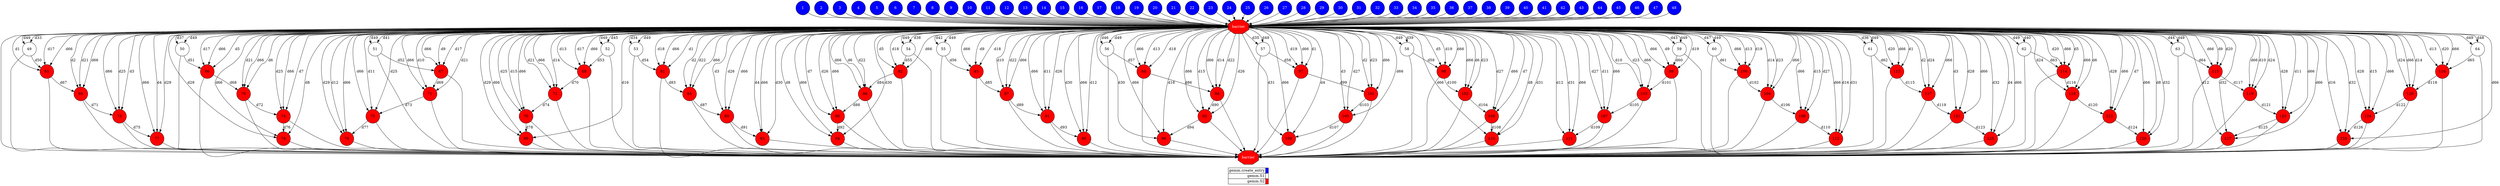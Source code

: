 digraph {
  rankdir=TB;
  labeljust="l";
  subgraph dependence_graph {
    ranksep=0.20;
    node[height=0.75];

1[shape=circle, style=filled fillcolor="#0000ff" fontcolor="#ffffff"];
2[shape=circle, style=filled fillcolor="#0000ff" fontcolor="#ffffff"];
3[shape=circle, style=filled fillcolor="#0000ff" fontcolor="#ffffff"];
4[shape=circle, style=filled fillcolor="#0000ff" fontcolor="#ffffff"];
5[shape=circle, style=filled fillcolor="#0000ff" fontcolor="#ffffff"];
6[shape=circle, style=filled fillcolor="#0000ff" fontcolor="#ffffff"];
7[shape=circle, style=filled fillcolor="#0000ff" fontcolor="#ffffff"];
8[shape=circle, style=filled fillcolor="#0000ff" fontcolor="#ffffff"];
9[shape=circle, style=filled fillcolor="#0000ff" fontcolor="#ffffff"];
10[shape=circle, style=filled fillcolor="#0000ff" fontcolor="#ffffff"];
11[shape=circle, style=filled fillcolor="#0000ff" fontcolor="#ffffff"];
12[shape=circle, style=filled fillcolor="#0000ff" fontcolor="#ffffff"];
13[shape=circle, style=filled fillcolor="#0000ff" fontcolor="#ffffff"];
14[shape=circle, style=filled fillcolor="#0000ff" fontcolor="#ffffff"];
15[shape=circle, style=filled fillcolor="#0000ff" fontcolor="#ffffff"];
16[shape=circle, style=filled fillcolor="#0000ff" fontcolor="#ffffff"];
17[shape=circle, style=filled fillcolor="#0000ff" fontcolor="#ffffff"];
18[shape=circle, style=filled fillcolor="#0000ff" fontcolor="#ffffff"];
19[shape=circle, style=filled fillcolor="#0000ff" fontcolor="#ffffff"];
20[shape=circle, style=filled fillcolor="#0000ff" fontcolor="#ffffff"];
21[shape=circle, style=filled fillcolor="#0000ff" fontcolor="#ffffff"];
22[shape=circle, style=filled fillcolor="#0000ff" fontcolor="#ffffff"];
23[shape=circle, style=filled fillcolor="#0000ff" fontcolor="#ffffff"];
24[shape=circle, style=filled fillcolor="#0000ff" fontcolor="#ffffff"];
25[shape=circle, style=filled fillcolor="#0000ff" fontcolor="#ffffff"];
26[shape=circle, style=filled fillcolor="#0000ff" fontcolor="#ffffff"];
27[shape=circle, style=filled fillcolor="#0000ff" fontcolor="#ffffff"];
28[shape=circle, style=filled fillcolor="#0000ff" fontcolor="#ffffff"];
29[shape=circle, style=filled fillcolor="#0000ff" fontcolor="#ffffff"];
30[shape=circle, style=filled fillcolor="#0000ff" fontcolor="#ffffff"];
31[shape=circle, style=filled fillcolor="#0000ff" fontcolor="#ffffff"];
32[shape=circle, style=filled fillcolor="#0000ff" fontcolor="#ffffff"];
33[shape=circle, style=filled fillcolor="#0000ff" fontcolor="#ffffff"];
34[shape=circle, style=filled fillcolor="#0000ff" fontcolor="#ffffff"];
35[shape=circle, style=filled fillcolor="#0000ff" fontcolor="#ffffff"];
36[shape=circle, style=filled fillcolor="#0000ff" fontcolor="#ffffff"];
37[shape=circle, style=filled fillcolor="#0000ff" fontcolor="#ffffff"];
38[shape=circle, style=filled fillcolor="#0000ff" fontcolor="#ffffff"];
39[shape=circle, style=filled fillcolor="#0000ff" fontcolor="#ffffff"];
40[shape=circle, style=filled fillcolor="#0000ff" fontcolor="#ffffff"];
41[shape=circle, style=filled fillcolor="#0000ff" fontcolor="#ffffff"];
42[shape=circle, style=filled fillcolor="#0000ff" fontcolor="#ffffff"];
43[shape=circle, style=filled fillcolor="#0000ff" fontcolor="#ffffff"];
44[shape=circle, style=filled fillcolor="#0000ff" fontcolor="#ffffff"];
45[shape=circle, style=filled fillcolor="#0000ff" fontcolor="#ffffff"];
46[shape=circle, style=filled fillcolor="#0000ff" fontcolor="#ffffff"];
47[shape=circle, style=filled fillcolor="#0000ff" fontcolor="#ffffff"];
48[shape=circle, style=filled fillcolor="#0000ff" fontcolor="#ffffff"];
Synchro1[label="barrier", shape=octagon, style=filled fillcolor="#ff0000" fontcolor="#FFFFFF"];
45 -> Synchro1;
24 -> Synchro1;
10 -> Synchro1;
35 -> Synchro1;
47 -> Synchro1;
19 -> Synchro1;
26 -> Synchro1;
18 -> Synchro1;
12 -> Synchro1;
34 -> Synchro1;
7 -> Synchro1;
28 -> Synchro1;
31 -> Synchro1;
29 -> Synchro1;
8 -> Synchro1;
30 -> Synchro1;
3 -> Synchro1;
5 -> Synchro1;
37 -> Synchro1;
15 -> Synchro1;
48 -> Synchro1;
17 -> Synchro1;
42 -> Synchro1;
9 -> Synchro1;
11 -> Synchro1;
38 -> Synchro1;
46 -> Synchro1;
20 -> Synchro1;
40 -> Synchro1;
41 -> Synchro1;
21 -> Synchro1;
27 -> Synchro1;
23 -> Synchro1;
13 -> Synchro1;
44 -> Synchro1;
32 -> Synchro1;
36 -> Synchro1;
1 -> Synchro1;
33 -> Synchro1;
39 -> Synchro1;
6 -> Synchro1;
16 -> Synchro1;
22 -> Synchro1;
4 -> Synchro1;
14 -> Synchro1;
2 -> Synchro1;
43 -> Synchro1;
25 -> Synchro1;
49[shape=circle, style=filled fillcolor="#ffffff" fontcolor="#000000"];
Synchro1 -> 49[ label="d33" ];
Synchro1 -> 49[ label="d49" ];
50[shape=circle, style=filled fillcolor="#ffffff" fontcolor="#000000"];
Synchro1 -> 50[ label="d37" ];
Synchro1 -> 50[ label="d49" ];
51[shape=circle, style=filled fillcolor="#ffffff" fontcolor="#000000"];
Synchro1 -> 51[ label="d41" ];
Synchro1 -> 51[ label="d49" ];
52[shape=circle, style=filled fillcolor="#ffffff" fontcolor="#000000"];
Synchro1 -> 52[ label="d45" ];
Synchro1 -> 52[ label="d49" ];
53[shape=circle, style=filled fillcolor="#ffffff" fontcolor="#000000"];
Synchro1 -> 53[ label="d34" ];
Synchro1 -> 53[ label="d49" ];
54[shape=circle, style=filled fillcolor="#ffffff" fontcolor="#000000"];
Synchro1 -> 54[ label="d38" ];
Synchro1 -> 54[ label="d49" ];
55[shape=circle, style=filled fillcolor="#ffffff" fontcolor="#000000"];
Synchro1 -> 55[ label="d42" ];
Synchro1 -> 55[ label="d49" ];
56[shape=circle, style=filled fillcolor="#ffffff" fontcolor="#000000"];
Synchro1 -> 56[ label="d46" ];
Synchro1 -> 56[ label="d49" ];
57[shape=circle, style=filled fillcolor="#ffffff" fontcolor="#000000"];
Synchro1 -> 57[ label="d35" ];
Synchro1 -> 57[ label="d49" ];
58[shape=circle, style=filled fillcolor="#ffffff" fontcolor="#000000"];
Synchro1 -> 58[ label="d39" ];
Synchro1 -> 58[ label="d49" ];
59[shape=circle, style=filled fillcolor="#ffffff" fontcolor="#000000"];
Synchro1 -> 59[ label="d43" ];
Synchro1 -> 59[ label="d49" ];
60[shape=circle, style=filled fillcolor="#ffffff" fontcolor="#000000"];
Synchro1 -> 60[ label="d47" ];
Synchro1 -> 60[ label="d49" ];
61[shape=circle, style=filled fillcolor="#ffffff" fontcolor="#000000"];
Synchro1 -> 61[ label="d36" ];
Synchro1 -> 61[ label="d49" ];
62[shape=circle, style=filled fillcolor="#ffffff" fontcolor="#000000"];
Synchro1 -> 62[ label="d40" ];
Synchro1 -> 62[ label="d49" ];
63[shape=circle, style=filled fillcolor="#ffffff" fontcolor="#000000"];
Synchro1 -> 63[ label="d44" ];
Synchro1 -> 63[ label="d49" ];
64[shape=circle, style=filled fillcolor="#ffffff" fontcolor="#000000"];
Synchro1 -> 64[ label="d48" ];
Synchro1 -> 64[ label="d49" ];
65[shape=circle, style=filled fillcolor="#ff0000" fontcolor="#000000"];
49 -> 65[ label="d50" ];
Synchro1 -> 65[ label="d66" ];
Synchro1 -> 65[ label="d1" ];
Synchro1 -> 65[ label="d17" ];
66[shape=circle, style=filled fillcolor="#ff0000" fontcolor="#000000"];
50 -> 66[ label="d51" ];
Synchro1 -> 66[ label="d66" ];
Synchro1 -> 66[ label="d5" ];
Synchro1 -> 66[ label="d17" ];
67[shape=circle, style=filled fillcolor="#ff0000" fontcolor="#000000"];
51 -> 67[ label="d52" ];
Synchro1 -> 67[ label="d66" ];
Synchro1 -> 67[ label="d9" ];
Synchro1 -> 67[ label="d17" ];
68[shape=circle, style=filled fillcolor="#ff0000" fontcolor="#000000"];
52 -> 68[ label="d53" ];
Synchro1 -> 68[ label="d66" ];
Synchro1 -> 68[ label="d13" ];
Synchro1 -> 68[ label="d17" ];
69[shape=circle, style=filled fillcolor="#ff0000" fontcolor="#000000"];
65 -> 69[ label="d67" ];
Synchro1 -> 69[ label="d66" ];
Synchro1 -> 69[ label="d2" ];
Synchro1 -> 69[ label="d21" ];
70[shape=circle, style=filled fillcolor="#ff0000" fontcolor="#000000"];
66 -> 70[ label="d68" ];
Synchro1 -> 70[ label="d66" ];
Synchro1 -> 70[ label="d6" ];
Synchro1 -> 70[ label="d21" ];
71[shape=circle, style=filled fillcolor="#ff0000" fontcolor="#000000"];
67 -> 71[ label="d69" ];
Synchro1 -> 71[ label="d66" ];
Synchro1 -> 71[ label="d10" ];
Synchro1 -> 71[ label="d21" ];
72[shape=circle, style=filled fillcolor="#ff0000" fontcolor="#000000"];
68 -> 72[ label="d70" ];
Synchro1 -> 72[ label="d66" ];
Synchro1 -> 72[ label="d14" ];
Synchro1 -> 72[ label="d21" ];
73[shape=circle, style=filled fillcolor="#ff0000" fontcolor="#000000"];
69 -> 73[ label="d71" ];
Synchro1 -> 73[ label="d66" ];
Synchro1 -> 73[ label="d3" ];
Synchro1 -> 73[ label="d25" ];
74[shape=circle, style=filled fillcolor="#ff0000" fontcolor="#000000"];
70 -> 74[ label="d72" ];
Synchro1 -> 74[ label="d66" ];
Synchro1 -> 74[ label="d7" ];
Synchro1 -> 74[ label="d25" ];
75[shape=circle, style=filled fillcolor="#ff0000" fontcolor="#000000"];
71 -> 75[ label="d73" ];
Synchro1 -> 75[ label="d66" ];
Synchro1 -> 75[ label="d11" ];
Synchro1 -> 75[ label="d25" ];
76[shape=circle, style=filled fillcolor="#ff0000" fontcolor="#000000"];
72 -> 76[ label="d74" ];
Synchro1 -> 76[ label="d66" ];
Synchro1 -> 76[ label="d15" ];
Synchro1 -> 76[ label="d25" ];
77[shape=circle, style=filled fillcolor="#ff0000" fontcolor="#000000"];
73 -> 77[ label="d75" ];
Synchro1 -> 77[ label="d66" ];
Synchro1 -> 77[ label="d4" ];
Synchro1 -> 77[ label="d29" ];
78[shape=circle, style=filled fillcolor="#ff0000" fontcolor="#000000"];
74 -> 78[ label="d76" ];
Synchro1 -> 78[ label="d66" ];
Synchro1 -> 78[ label="d8" ];
Synchro1 -> 78[ label="d29" ];
79[shape=circle, style=filled fillcolor="#ff0000" fontcolor="#000000"];
75 -> 79[ label="d77" ];
Synchro1 -> 79[ label="d66" ];
Synchro1 -> 79[ label="d12" ];
Synchro1 -> 79[ label="d29" ];
80[shape=circle, style=filled fillcolor="#ff0000" fontcolor="#000000"];
76 -> 80[ label="d78" ];
Synchro1 -> 80[ label="d66" ];
Synchro1 -> 80[ label="d16" ];
Synchro1 -> 80[ label="d29" ];
81[shape=circle, style=filled fillcolor="#ff0000" fontcolor="#000000"];
53 -> 81[ label="d54" ];
Synchro1 -> 81[ label="d66" ];
Synchro1 -> 81[ label="d1" ];
Synchro1 -> 81[ label="d18" ];
82[shape=circle, style=filled fillcolor="#ff0000" fontcolor="#000000"];
54 -> 82[ label="d55" ];
Synchro1 -> 82[ label="d66" ];
Synchro1 -> 82[ label="d5" ];
Synchro1 -> 82[ label="d18" ];
83[shape=circle, style=filled fillcolor="#ff0000" fontcolor="#000000"];
55 -> 83[ label="d56" ];
Synchro1 -> 83[ label="d66" ];
Synchro1 -> 83[ label="d9" ];
Synchro1 -> 83[ label="d18" ];
84[shape=circle, style=filled fillcolor="#ff0000" fontcolor="#000000"];
56 -> 84[ label="d57" ];
Synchro1 -> 84[ label="d66" ];
Synchro1 -> 84[ label="d13" ];
Synchro1 -> 84[ label="d18" ];
85[shape=circle, style=filled fillcolor="#ff0000" fontcolor="#000000"];
81 -> 85[ label="d83" ];
Synchro1 -> 85[ label="d66" ];
Synchro1 -> 85[ label="d2" ];
Synchro1 -> 85[ label="d22" ];
86[shape=circle, style=filled fillcolor="#ff0000" fontcolor="#000000"];
82 -> 86[ label="d84" ];
Synchro1 -> 86[ label="d66" ];
Synchro1 -> 86[ label="d6" ];
Synchro1 -> 86[ label="d22" ];
87[shape=circle, style=filled fillcolor="#ff0000" fontcolor="#000000"];
83 -> 87[ label="d85" ];
Synchro1 -> 87[ label="d66" ];
Synchro1 -> 87[ label="d10" ];
Synchro1 -> 87[ label="d22" ];
88[shape=circle, style=filled fillcolor="#ff0000" fontcolor="#000000"];
84 -> 88[ label="d86" ];
Synchro1 -> 88[ label="d66" ];
Synchro1 -> 88[ label="d14" ];
Synchro1 -> 88[ label="d22" ];
89[shape=circle, style=filled fillcolor="#ff0000" fontcolor="#000000"];
85 -> 89[ label="d87" ];
Synchro1 -> 89[ label="d66" ];
Synchro1 -> 89[ label="d3" ];
Synchro1 -> 89[ label="d26" ];
90[shape=circle, style=filled fillcolor="#ff0000" fontcolor="#000000"];
86 -> 90[ label="d88" ];
Synchro1 -> 90[ label="d66" ];
Synchro1 -> 90[ label="d7" ];
Synchro1 -> 90[ label="d26" ];
91[shape=circle, style=filled fillcolor="#ff0000" fontcolor="#000000"];
87 -> 91[ label="d89" ];
Synchro1 -> 91[ label="d66" ];
Synchro1 -> 91[ label="d11" ];
Synchro1 -> 91[ label="d26" ];
92[shape=circle, style=filled fillcolor="#ff0000" fontcolor="#000000"];
88 -> 92[ label="d90" ];
Synchro1 -> 92[ label="d66" ];
Synchro1 -> 92[ label="d15" ];
Synchro1 -> 92[ label="d26" ];
93[shape=circle, style=filled fillcolor="#ff0000" fontcolor="#000000"];
89 -> 93[ label="d91" ];
Synchro1 -> 93[ label="d66" ];
Synchro1 -> 93[ label="d4" ];
Synchro1 -> 93[ label="d30" ];
94[shape=circle, style=filled fillcolor="#ff0000" fontcolor="#000000"];
90 -> 94[ label="d92" ];
Synchro1 -> 94[ label="d66" ];
Synchro1 -> 94[ label="d8" ];
Synchro1 -> 94[ label="d30" ];
95[shape=circle, style=filled fillcolor="#ff0000" fontcolor="#000000"];
91 -> 95[ label="d93" ];
Synchro1 -> 95[ label="d66" ];
Synchro1 -> 95[ label="d12" ];
Synchro1 -> 95[ label="d30" ];
96[shape=circle, style=filled fillcolor="#ff0000" fontcolor="#000000"];
92 -> 96[ label="d94" ];
Synchro1 -> 96[ label="d66" ];
Synchro1 -> 96[ label="d16" ];
Synchro1 -> 96[ label="d30" ];
97[shape=circle, style=filled fillcolor="#ff0000" fontcolor="#000000"];
57 -> 97[ label="d58" ];
Synchro1 -> 97[ label="d66" ];
Synchro1 -> 97[ label="d1" ];
Synchro1 -> 97[ label="d19" ];
98[shape=circle, style=filled fillcolor="#ff0000" fontcolor="#000000"];
58 -> 98[ label="d59" ];
Synchro1 -> 98[ label="d66" ];
Synchro1 -> 98[ label="d5" ];
Synchro1 -> 98[ label="d19" ];
99[shape=circle, style=filled fillcolor="#ff0000" fontcolor="#000000"];
59 -> 99[ label="d60" ];
Synchro1 -> 99[ label="d66" ];
Synchro1 -> 99[ label="d9" ];
Synchro1 -> 99[ label="d19" ];
100[shape=circle, style=filled fillcolor="#ff0000" fontcolor="#000000"];
60 -> 100[ label="d61" ];
Synchro1 -> 100[ label="d66" ];
Synchro1 -> 100[ label="d13" ];
Synchro1 -> 100[ label="d19" ];
101[shape=circle, style=filled fillcolor="#ff0000" fontcolor="#000000"];
97 -> 101[ label="d99" ];
Synchro1 -> 101[ label="d66" ];
Synchro1 -> 101[ label="d2" ];
Synchro1 -> 101[ label="d23" ];
102[shape=circle, style=filled fillcolor="#ff0000" fontcolor="#000000"];
98 -> 102[ label="d100" ];
Synchro1 -> 102[ label="d66" ];
Synchro1 -> 102[ label="d6" ];
Synchro1 -> 102[ label="d23" ];
103[shape=circle, style=filled fillcolor="#ff0000" fontcolor="#000000"];
99 -> 103[ label="d101" ];
Synchro1 -> 103[ label="d66" ];
Synchro1 -> 103[ label="d10" ];
Synchro1 -> 103[ label="d23" ];
104[shape=circle, style=filled fillcolor="#ff0000" fontcolor="#000000"];
100 -> 104[ label="d102" ];
Synchro1 -> 104[ label="d66" ];
Synchro1 -> 104[ label="d14" ];
Synchro1 -> 104[ label="d23" ];
105[shape=circle, style=filled fillcolor="#ff0000" fontcolor="#000000"];
101 -> 105[ label="d103" ];
Synchro1 -> 105[ label="d66" ];
Synchro1 -> 105[ label="d3" ];
Synchro1 -> 105[ label="d27" ];
106[shape=circle, style=filled fillcolor="#ff0000" fontcolor="#000000"];
102 -> 106[ label="d104" ];
Synchro1 -> 106[ label="d66" ];
Synchro1 -> 106[ label="d7" ];
Synchro1 -> 106[ label="d27" ];
107[shape=circle, style=filled fillcolor="#ff0000" fontcolor="#000000"];
103 -> 107[ label="d105" ];
Synchro1 -> 107[ label="d66" ];
Synchro1 -> 107[ label="d11" ];
Synchro1 -> 107[ label="d27" ];
108[shape=circle, style=filled fillcolor="#ff0000" fontcolor="#000000"];
104 -> 108[ label="d106" ];
Synchro1 -> 108[ label="d66" ];
Synchro1 -> 108[ label="d15" ];
Synchro1 -> 108[ label="d27" ];
109[shape=circle, style=filled fillcolor="#ff0000" fontcolor="#000000"];
105 -> 109[ label="d107" ];
Synchro1 -> 109[ label="d66" ];
Synchro1 -> 109[ label="d4" ];
Synchro1 -> 109[ label="d31" ];
110[shape=circle, style=filled fillcolor="#ff0000" fontcolor="#000000"];
106 -> 110[ label="d108" ];
Synchro1 -> 110[ label="d66" ];
Synchro1 -> 110[ label="d8" ];
Synchro1 -> 110[ label="d31" ];
111[shape=circle, style=filled fillcolor="#ff0000" fontcolor="#000000"];
107 -> 111[ label="d109" ];
Synchro1 -> 111[ label="d66" ];
Synchro1 -> 111[ label="d12" ];
Synchro1 -> 111[ label="d31" ];
112[shape=circle, style=filled fillcolor="#ff0000" fontcolor="#000000"];
108 -> 112[ label="d110" ];
Synchro1 -> 112[ label="d66" ];
Synchro1 -> 112[ label="d16" ];
Synchro1 -> 112[ label="d31" ];
113[shape=circle, style=filled fillcolor="#ff0000" fontcolor="#000000"];
61 -> 113[ label="d62" ];
Synchro1 -> 113[ label="d66" ];
Synchro1 -> 113[ label="d1" ];
Synchro1 -> 113[ label="d20" ];
114[shape=circle, style=filled fillcolor="#ff0000" fontcolor="#000000"];
62 -> 114[ label="d63" ];
Synchro1 -> 114[ label="d66" ];
Synchro1 -> 114[ label="d5" ];
Synchro1 -> 114[ label="d20" ];
115[shape=circle, style=filled fillcolor="#ff0000" fontcolor="#000000"];
63 -> 115[ label="d64" ];
Synchro1 -> 115[ label="d66" ];
Synchro1 -> 115[ label="d9" ];
Synchro1 -> 115[ label="d20" ];
116[shape=circle, style=filled fillcolor="#ff0000" fontcolor="#000000"];
64 -> 116[ label="d65" ];
Synchro1 -> 116[ label="d66" ];
Synchro1 -> 116[ label="d13" ];
Synchro1 -> 116[ label="d20" ];
117[shape=circle, style=filled fillcolor="#ff0000" fontcolor="#000000"];
113 -> 117[ label="d115" ];
Synchro1 -> 117[ label="d66" ];
Synchro1 -> 117[ label="d2" ];
Synchro1 -> 117[ label="d24" ];
118[shape=circle, style=filled fillcolor="#ff0000" fontcolor="#000000"];
114 -> 118[ label="d116" ];
Synchro1 -> 118[ label="d66" ];
Synchro1 -> 118[ label="d6" ];
Synchro1 -> 118[ label="d24" ];
119[shape=circle, style=filled fillcolor="#ff0000" fontcolor="#000000"];
115 -> 119[ label="d117" ];
Synchro1 -> 119[ label="d66" ];
Synchro1 -> 119[ label="d10" ];
Synchro1 -> 119[ label="d24" ];
120[shape=circle, style=filled fillcolor="#ff0000" fontcolor="#000000"];
116 -> 120[ label="d118" ];
Synchro1 -> 120[ label="d66" ];
Synchro1 -> 120[ label="d14" ];
Synchro1 -> 120[ label="d24" ];
121[shape=circle, style=filled fillcolor="#ff0000" fontcolor="#000000"];
117 -> 121[ label="d119" ];
Synchro1 -> 121[ label="d66" ];
Synchro1 -> 121[ label="d3" ];
Synchro1 -> 121[ label="d28" ];
122[shape=circle, style=filled fillcolor="#ff0000" fontcolor="#000000"];
118 -> 122[ label="d120" ];
Synchro1 -> 122[ label="d66" ];
Synchro1 -> 122[ label="d7" ];
Synchro1 -> 122[ label="d28" ];
123[shape=circle, style=filled fillcolor="#ff0000" fontcolor="#000000"];
119 -> 123[ label="d121" ];
Synchro1 -> 123[ label="d66" ];
Synchro1 -> 123[ label="d11" ];
Synchro1 -> 123[ label="d28" ];
124[shape=circle, style=filled fillcolor="#ff0000" fontcolor="#000000"];
120 -> 124[ label="d122" ];
Synchro1 -> 124[ label="d66" ];
Synchro1 -> 124[ label="d15" ];
Synchro1 -> 124[ label="d28" ];
125[shape=circle, style=filled fillcolor="#ff0000" fontcolor="#000000"];
121 -> 125[ label="d123" ];
Synchro1 -> 125[ label="d66" ];
Synchro1 -> 125[ label="d4" ];
Synchro1 -> 125[ label="d32" ];
126[shape=circle, style=filled fillcolor="#ff0000" fontcolor="#000000"];
122 -> 126[ label="d124" ];
Synchro1 -> 126[ label="d66" ];
Synchro1 -> 126[ label="d8" ];
Synchro1 -> 126[ label="d32" ];
127[shape=circle, style=filled fillcolor="#ff0000" fontcolor="#000000"];
123 -> 127[ label="d125" ];
Synchro1 -> 127[ label="d66" ];
Synchro1 -> 127[ label="d12" ];
Synchro1 -> 127[ label="d32" ];
128[shape=circle, style=filled fillcolor="#ff0000" fontcolor="#000000"];
124 -> 128[ label="d126" ];
Synchro1 -> 128[ label="d66" ];
Synchro1 -> 128[ label="d16" ];
Synchro1 -> 128[ label="d32" ];
Synchro2[label="barrier", shape=octagon, style=filled fillcolor="#ff0000" fontcolor="#FFFFFF"];
Synchro1 -> Synchro2;
66 -> Synchro2;
72 -> Synchro2;
55 -> Synchro2;
54 -> Synchro2;
83 -> Synchro2;
120 -> Synchro2;
52 -> Synchro2;
92 -> Synchro2;
56 -> Synchro2;
113 -> Synchro2;
127 -> Synchro2;
49 -> Synchro2;
64 -> Synchro2;
95 -> Synchro2;
107 -> Synchro2;
68 -> Synchro2;
71 -> Synchro2;
74 -> Synchro2;
67 -> Synchro2;
59 -> Synchro2;
76 -> Synchro2;
111 -> Synchro2;
106 -> Synchro2;
97 -> Synchro2;
77 -> Synchro2;
73 -> Synchro2;
86 -> Synchro2;
108 -> Synchro2;
104 -> Synchro2;
87 -> Synchro2;
63 -> Synchro2;
60 -> Synchro2;
79 -> Synchro2;
100 -> Synchro2;
109 -> Synchro2;
122 -> Synchro2;
98 -> Synchro2;
126 -> Synchro2;
125 -> Synchro2;
103 -> Synchro2;
115 -> Synchro2;
75 -> Synchro2;
85 -> Synchro2;
89 -> Synchro2;
58 -> Synchro2;
124 -> Synchro2;
102 -> Synchro2;
117 -> Synchro2;
119 -> Synchro2;
81 -> Synchro2;
99 -> Synchro2;
69 -> Synchro2;
112 -> Synchro2;
88 -> Synchro2;
123 -> Synchro2;
62 -> Synchro2;
50 -> Synchro2;
80 -> Synchro2;
110 -> Synchro2;
101 -> Synchro2;
51 -> Synchro2;
121 -> Synchro2;
65 -> Synchro2;
61 -> Synchro2;
118 -> Synchro2;
53 -> Synchro2;
128 -> Synchro2;
90 -> Synchro2;
114 -> Synchro2;
91 -> Synchro2;
84 -> Synchro2;
94 -> Synchro2;
116 -> Synchro2;
57 -> Synchro2;
78 -> Synchro2;
82 -> Synchro2;
96 -> Synchro2;
105 -> Synchro2;
93 -> Synchro2;
70 -> Synchro2;  }
  subgraph legend {
    rank=sink;
    node [shape=plaintext, height=0.75];
    ranksep=0.20;
    label = "Legend";
    key [label=<
      <table border="0" cellpadding="2" cellspacing="0" cellborder="1">
<tr>
<td align="right">gemm.create_entry</td>
<td bgcolor="#0000ff">&nbsp;</td>
</tr>
<tr>
<td align="right">gemm.S1</td>
<td bgcolor="#ffffff">&nbsp;</td>
</tr>
<tr>
<td align="right">gemm.S2</td>
<td bgcolor="#ff0000">&nbsp;</td>
</tr>
      </table>
    >]
  }
}
